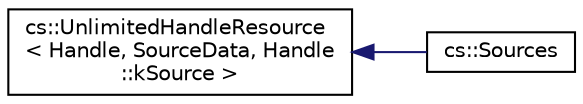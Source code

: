 digraph "Graphical Class Hierarchy"
{
  edge [fontname="Helvetica",fontsize="10",labelfontname="Helvetica",labelfontsize="10"];
  node [fontname="Helvetica",fontsize="10",shape=record];
  rankdir="LR";
  Node1 [label="cs::UnlimitedHandleResource\l\< Handle, SourceData, Handle\l::kSource \>",height=0.2,width=0.4,color="black", fillcolor="white", style="filled",URL="$classcs_1_1UnlimitedHandleResource.html"];
  Node1 -> Node2 [dir="back",color="midnightblue",fontsize="10",style="solid",fontname="Helvetica"];
  Node2 [label="cs::Sources",height=0.2,width=0.4,color="black", fillcolor="white", style="filled",URL="$classcs_1_1Sources.html"];
}

